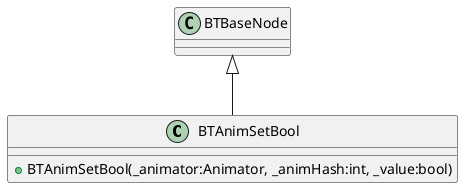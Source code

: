 @startuml
class BTAnimSetBool {
    + BTAnimSetBool(_animator:Animator, _animHash:int, _value:bool)
}
BTBaseNode <|-- BTAnimSetBool
@enduml

